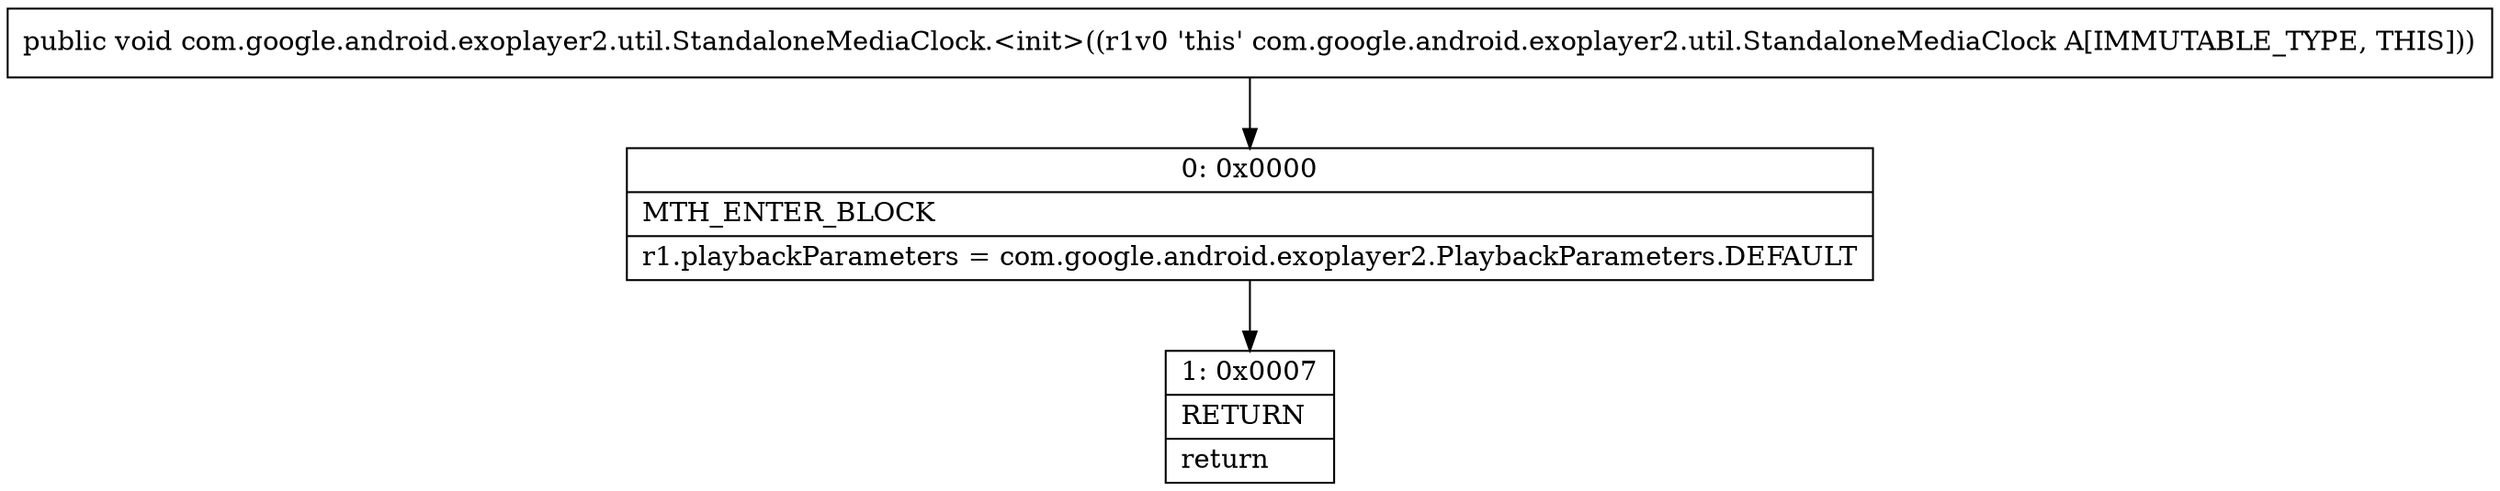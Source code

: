 digraph "CFG forcom.google.android.exoplayer2.util.StandaloneMediaClock.\<init\>()V" {
Node_0 [shape=record,label="{0\:\ 0x0000|MTH_ENTER_BLOCK\l|r1.playbackParameters = com.google.android.exoplayer2.PlaybackParameters.DEFAULT\l}"];
Node_1 [shape=record,label="{1\:\ 0x0007|RETURN\l|return\l}"];
MethodNode[shape=record,label="{public void com.google.android.exoplayer2.util.StandaloneMediaClock.\<init\>((r1v0 'this' com.google.android.exoplayer2.util.StandaloneMediaClock A[IMMUTABLE_TYPE, THIS])) }"];
MethodNode -> Node_0;
Node_0 -> Node_1;
}

